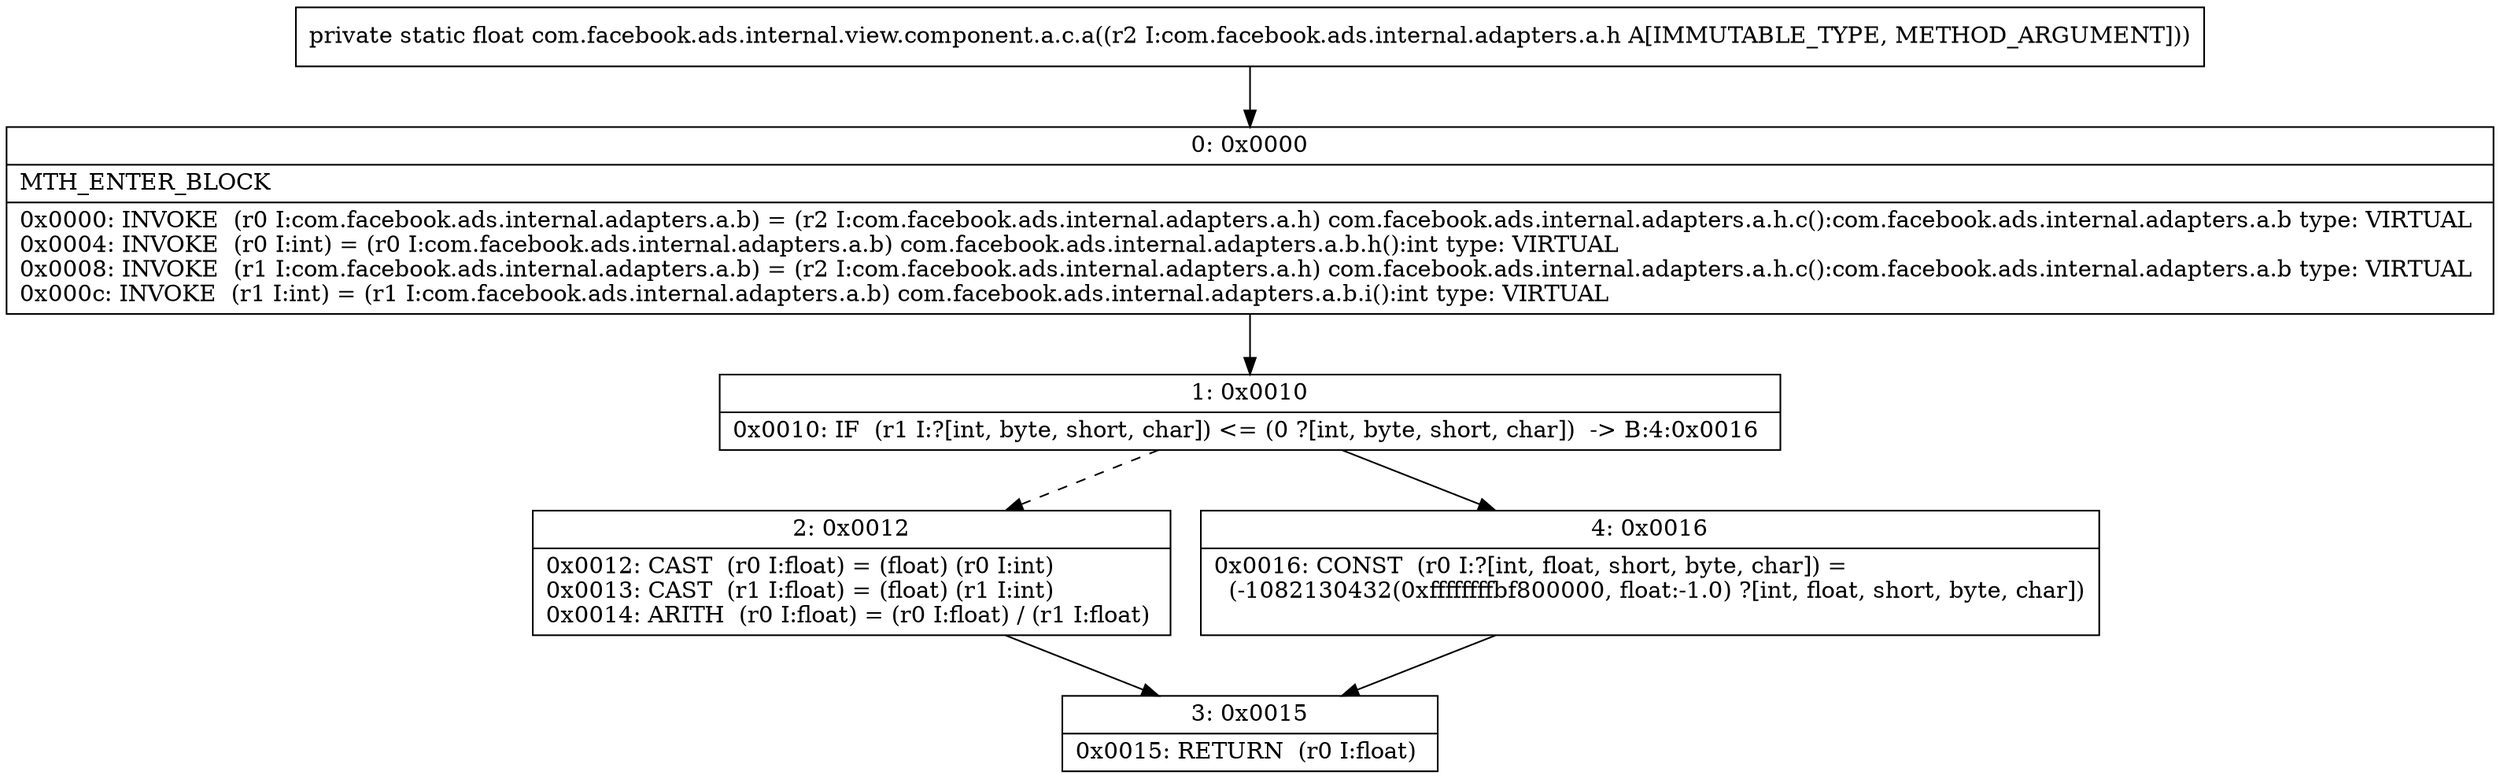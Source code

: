 digraph "CFG forcom.facebook.ads.internal.view.component.a.c.a(Lcom\/facebook\/ads\/internal\/adapters\/a\/h;)F" {
Node_0 [shape=record,label="{0\:\ 0x0000|MTH_ENTER_BLOCK\l|0x0000: INVOKE  (r0 I:com.facebook.ads.internal.adapters.a.b) = (r2 I:com.facebook.ads.internal.adapters.a.h) com.facebook.ads.internal.adapters.a.h.c():com.facebook.ads.internal.adapters.a.b type: VIRTUAL \l0x0004: INVOKE  (r0 I:int) = (r0 I:com.facebook.ads.internal.adapters.a.b) com.facebook.ads.internal.adapters.a.b.h():int type: VIRTUAL \l0x0008: INVOKE  (r1 I:com.facebook.ads.internal.adapters.a.b) = (r2 I:com.facebook.ads.internal.adapters.a.h) com.facebook.ads.internal.adapters.a.h.c():com.facebook.ads.internal.adapters.a.b type: VIRTUAL \l0x000c: INVOKE  (r1 I:int) = (r1 I:com.facebook.ads.internal.adapters.a.b) com.facebook.ads.internal.adapters.a.b.i():int type: VIRTUAL \l}"];
Node_1 [shape=record,label="{1\:\ 0x0010|0x0010: IF  (r1 I:?[int, byte, short, char]) \<= (0 ?[int, byte, short, char])  \-\> B:4:0x0016 \l}"];
Node_2 [shape=record,label="{2\:\ 0x0012|0x0012: CAST  (r0 I:float) = (float) (r0 I:int) \l0x0013: CAST  (r1 I:float) = (float) (r1 I:int) \l0x0014: ARITH  (r0 I:float) = (r0 I:float) \/ (r1 I:float) \l}"];
Node_3 [shape=record,label="{3\:\ 0x0015|0x0015: RETURN  (r0 I:float) \l}"];
Node_4 [shape=record,label="{4\:\ 0x0016|0x0016: CONST  (r0 I:?[int, float, short, byte, char]) = \l  (\-1082130432(0xffffffffbf800000, float:\-1.0) ?[int, float, short, byte, char])\l \l}"];
MethodNode[shape=record,label="{private static float com.facebook.ads.internal.view.component.a.c.a((r2 I:com.facebook.ads.internal.adapters.a.h A[IMMUTABLE_TYPE, METHOD_ARGUMENT])) }"];
MethodNode -> Node_0;
Node_0 -> Node_1;
Node_1 -> Node_2[style=dashed];
Node_1 -> Node_4;
Node_2 -> Node_3;
Node_4 -> Node_3;
}

